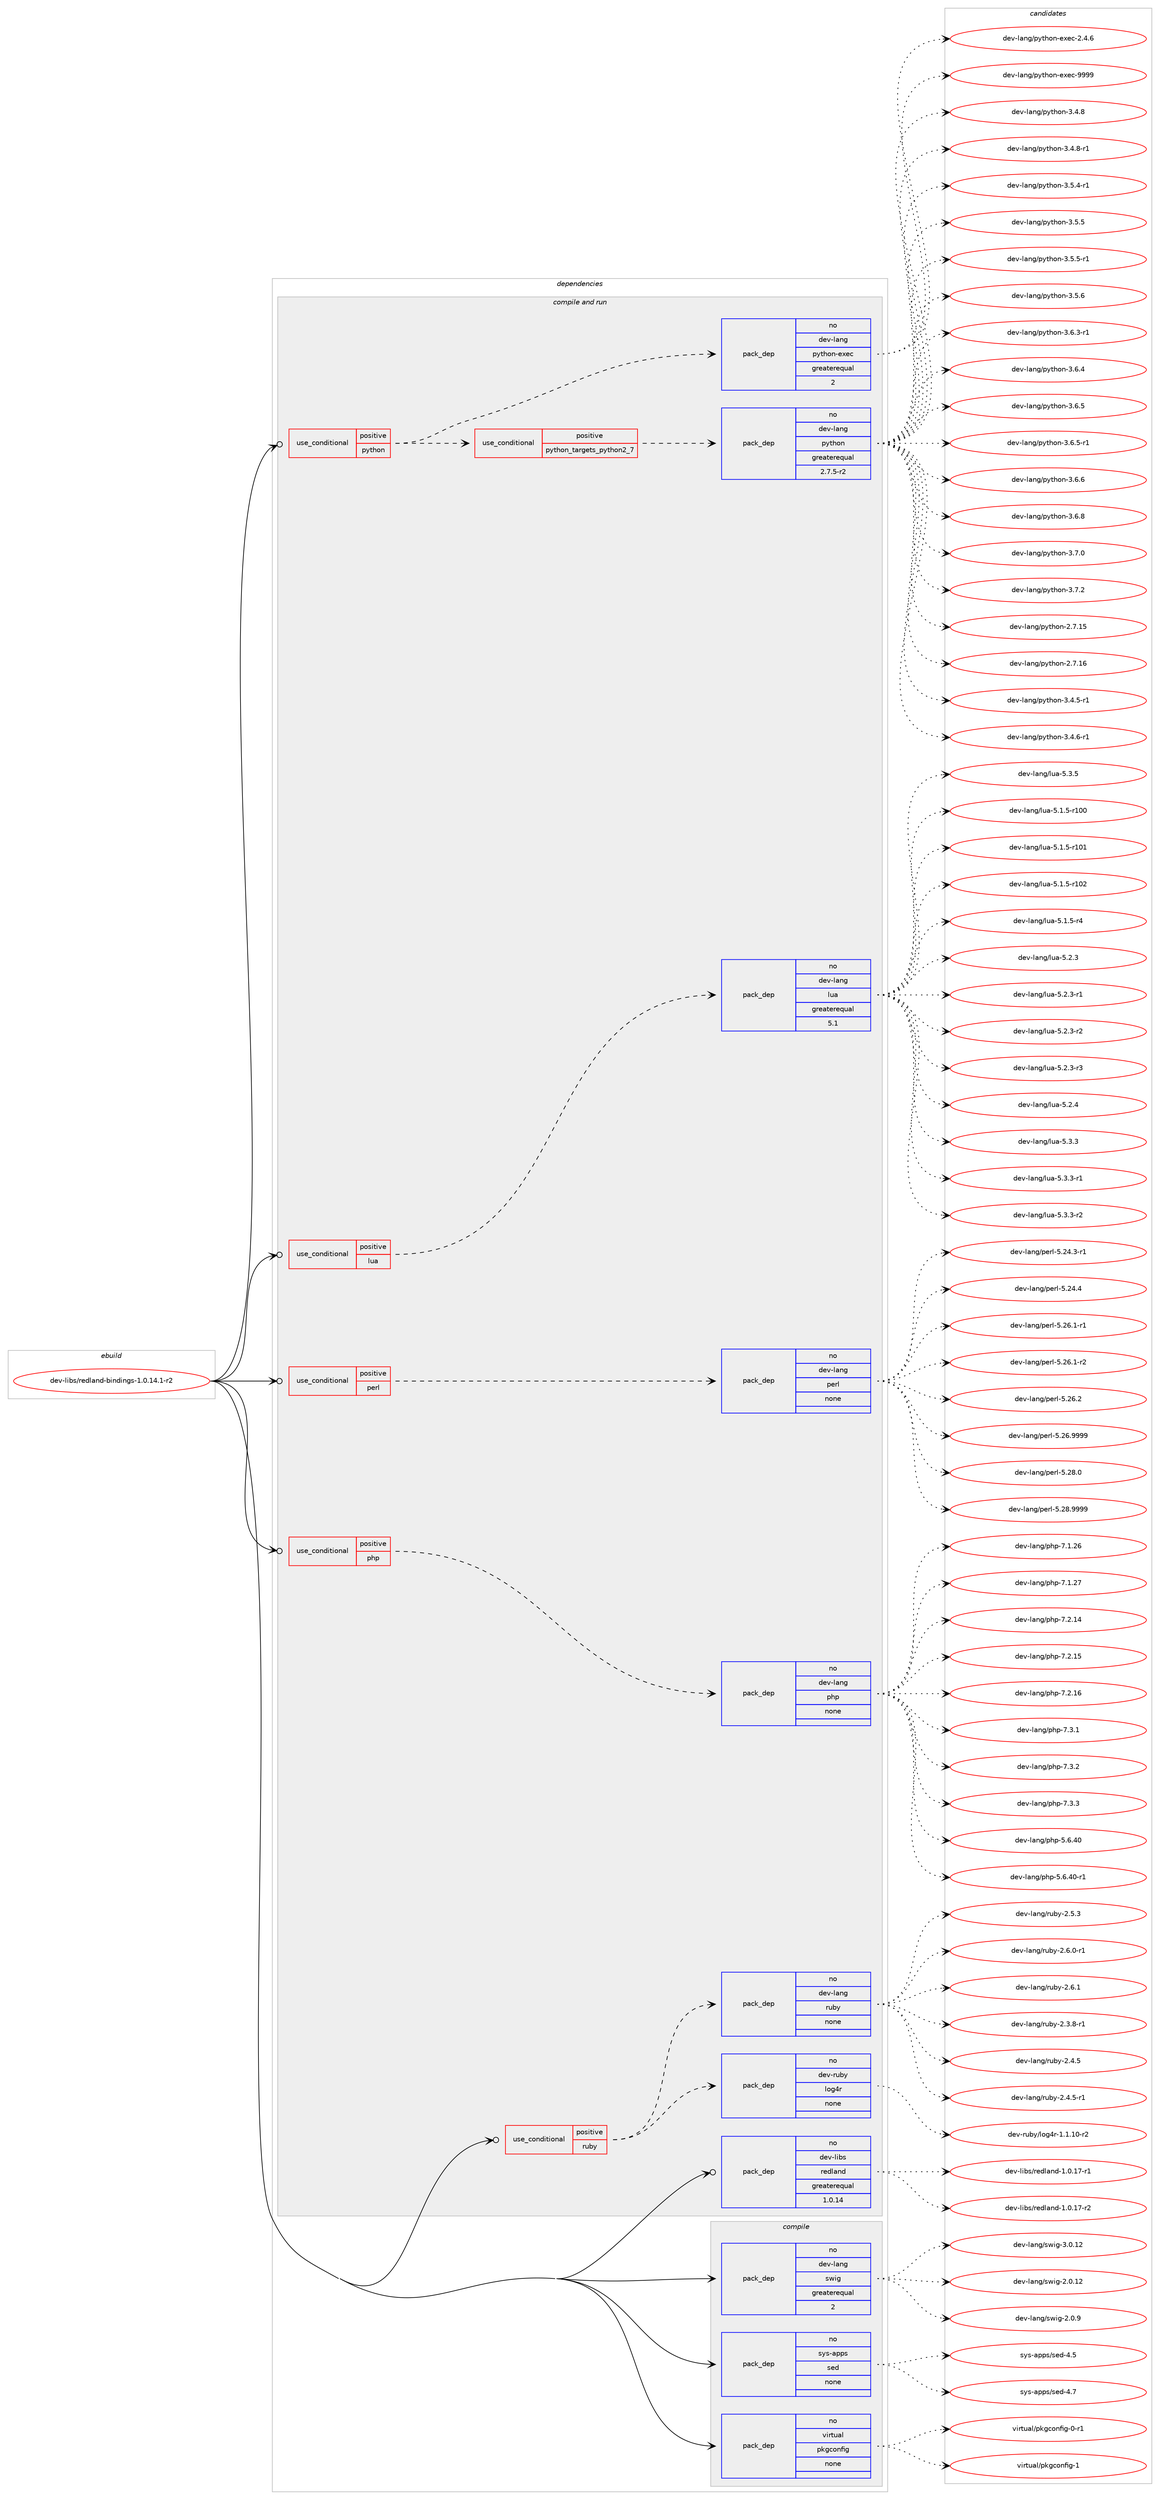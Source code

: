 digraph prolog {

# *************
# Graph options
# *************

newrank=true;
concentrate=true;
compound=true;
graph [rankdir=LR,fontname=Helvetica,fontsize=10,ranksep=1.5];#, ranksep=2.5, nodesep=0.2];
edge  [arrowhead=vee];
node  [fontname=Helvetica,fontsize=10];

# **********
# The ebuild
# **********

subgraph cluster_leftcol {
color=gray;
rank=same;
label=<<i>ebuild</i>>;
id [label="dev-libs/redland-bindings-1.0.14.1-r2", color=red, width=4, href="../dev-libs/redland-bindings-1.0.14.1-r2.svg"];
}

# ****************
# The dependencies
# ****************

subgraph cluster_midcol {
color=gray;
label=<<i>dependencies</i>>;
subgraph cluster_compile {
fillcolor="#eeeeee";
style=filled;
label=<<i>compile</i>>;
subgraph pack981927 {
dependency1371798 [label=<<TABLE BORDER="0" CELLBORDER="1" CELLSPACING="0" CELLPADDING="4" WIDTH="220"><TR><TD ROWSPAN="6" CELLPADDING="30">pack_dep</TD></TR><TR><TD WIDTH="110">no</TD></TR><TR><TD>dev-lang</TD></TR><TR><TD>swig</TD></TR><TR><TD>greaterequal</TD></TR><TR><TD>2</TD></TR></TABLE>>, shape=none, color=blue];
}
id:e -> dependency1371798:w [weight=20,style="solid",arrowhead="vee"];
subgraph pack981928 {
dependency1371799 [label=<<TABLE BORDER="0" CELLBORDER="1" CELLSPACING="0" CELLPADDING="4" WIDTH="220"><TR><TD ROWSPAN="6" CELLPADDING="30">pack_dep</TD></TR><TR><TD WIDTH="110">no</TD></TR><TR><TD>sys-apps</TD></TR><TR><TD>sed</TD></TR><TR><TD>none</TD></TR><TR><TD></TD></TR></TABLE>>, shape=none, color=blue];
}
id:e -> dependency1371799:w [weight=20,style="solid",arrowhead="vee"];
subgraph pack981929 {
dependency1371800 [label=<<TABLE BORDER="0" CELLBORDER="1" CELLSPACING="0" CELLPADDING="4" WIDTH="220"><TR><TD ROWSPAN="6" CELLPADDING="30">pack_dep</TD></TR><TR><TD WIDTH="110">no</TD></TR><TR><TD>virtual</TD></TR><TR><TD>pkgconfig</TD></TR><TR><TD>none</TD></TR><TR><TD></TD></TR></TABLE>>, shape=none, color=blue];
}
id:e -> dependency1371800:w [weight=20,style="solid",arrowhead="vee"];
}
subgraph cluster_compileandrun {
fillcolor="#eeeeee";
style=filled;
label=<<i>compile and run</i>>;
subgraph cond366904 {
dependency1371801 [label=<<TABLE BORDER="0" CELLBORDER="1" CELLSPACING="0" CELLPADDING="4"><TR><TD ROWSPAN="3" CELLPADDING="10">use_conditional</TD></TR><TR><TD>positive</TD></TR><TR><TD>lua</TD></TR></TABLE>>, shape=none, color=red];
subgraph pack981930 {
dependency1371802 [label=<<TABLE BORDER="0" CELLBORDER="1" CELLSPACING="0" CELLPADDING="4" WIDTH="220"><TR><TD ROWSPAN="6" CELLPADDING="30">pack_dep</TD></TR><TR><TD WIDTH="110">no</TD></TR><TR><TD>dev-lang</TD></TR><TR><TD>lua</TD></TR><TR><TD>greaterequal</TD></TR><TR><TD>5.1</TD></TR></TABLE>>, shape=none, color=blue];
}
dependency1371801:e -> dependency1371802:w [weight=20,style="dashed",arrowhead="vee"];
}
id:e -> dependency1371801:w [weight=20,style="solid",arrowhead="odotvee"];
subgraph cond366905 {
dependency1371803 [label=<<TABLE BORDER="0" CELLBORDER="1" CELLSPACING="0" CELLPADDING="4"><TR><TD ROWSPAN="3" CELLPADDING="10">use_conditional</TD></TR><TR><TD>positive</TD></TR><TR><TD>perl</TD></TR></TABLE>>, shape=none, color=red];
subgraph pack981931 {
dependency1371804 [label=<<TABLE BORDER="0" CELLBORDER="1" CELLSPACING="0" CELLPADDING="4" WIDTH="220"><TR><TD ROWSPAN="6" CELLPADDING="30">pack_dep</TD></TR><TR><TD WIDTH="110">no</TD></TR><TR><TD>dev-lang</TD></TR><TR><TD>perl</TD></TR><TR><TD>none</TD></TR><TR><TD></TD></TR></TABLE>>, shape=none, color=blue];
}
dependency1371803:e -> dependency1371804:w [weight=20,style="dashed",arrowhead="vee"];
}
id:e -> dependency1371803:w [weight=20,style="solid",arrowhead="odotvee"];
subgraph cond366906 {
dependency1371805 [label=<<TABLE BORDER="0" CELLBORDER="1" CELLSPACING="0" CELLPADDING="4"><TR><TD ROWSPAN="3" CELLPADDING="10">use_conditional</TD></TR><TR><TD>positive</TD></TR><TR><TD>php</TD></TR></TABLE>>, shape=none, color=red];
subgraph pack981932 {
dependency1371806 [label=<<TABLE BORDER="0" CELLBORDER="1" CELLSPACING="0" CELLPADDING="4" WIDTH="220"><TR><TD ROWSPAN="6" CELLPADDING="30">pack_dep</TD></TR><TR><TD WIDTH="110">no</TD></TR><TR><TD>dev-lang</TD></TR><TR><TD>php</TD></TR><TR><TD>none</TD></TR><TR><TD></TD></TR></TABLE>>, shape=none, color=blue];
}
dependency1371805:e -> dependency1371806:w [weight=20,style="dashed",arrowhead="vee"];
}
id:e -> dependency1371805:w [weight=20,style="solid",arrowhead="odotvee"];
subgraph cond366907 {
dependency1371807 [label=<<TABLE BORDER="0" CELLBORDER="1" CELLSPACING="0" CELLPADDING="4"><TR><TD ROWSPAN="3" CELLPADDING="10">use_conditional</TD></TR><TR><TD>positive</TD></TR><TR><TD>python</TD></TR></TABLE>>, shape=none, color=red];
subgraph cond366908 {
dependency1371808 [label=<<TABLE BORDER="0" CELLBORDER="1" CELLSPACING="0" CELLPADDING="4"><TR><TD ROWSPAN="3" CELLPADDING="10">use_conditional</TD></TR><TR><TD>positive</TD></TR><TR><TD>python_targets_python2_7</TD></TR></TABLE>>, shape=none, color=red];
subgraph pack981933 {
dependency1371809 [label=<<TABLE BORDER="0" CELLBORDER="1" CELLSPACING="0" CELLPADDING="4" WIDTH="220"><TR><TD ROWSPAN="6" CELLPADDING="30">pack_dep</TD></TR><TR><TD WIDTH="110">no</TD></TR><TR><TD>dev-lang</TD></TR><TR><TD>python</TD></TR><TR><TD>greaterequal</TD></TR><TR><TD>2.7.5-r2</TD></TR></TABLE>>, shape=none, color=blue];
}
dependency1371808:e -> dependency1371809:w [weight=20,style="dashed",arrowhead="vee"];
}
dependency1371807:e -> dependency1371808:w [weight=20,style="dashed",arrowhead="vee"];
subgraph pack981934 {
dependency1371810 [label=<<TABLE BORDER="0" CELLBORDER="1" CELLSPACING="0" CELLPADDING="4" WIDTH="220"><TR><TD ROWSPAN="6" CELLPADDING="30">pack_dep</TD></TR><TR><TD WIDTH="110">no</TD></TR><TR><TD>dev-lang</TD></TR><TR><TD>python-exec</TD></TR><TR><TD>greaterequal</TD></TR><TR><TD>2</TD></TR></TABLE>>, shape=none, color=blue];
}
dependency1371807:e -> dependency1371810:w [weight=20,style="dashed",arrowhead="vee"];
}
id:e -> dependency1371807:w [weight=20,style="solid",arrowhead="odotvee"];
subgraph cond366909 {
dependency1371811 [label=<<TABLE BORDER="0" CELLBORDER="1" CELLSPACING="0" CELLPADDING="4"><TR><TD ROWSPAN="3" CELLPADDING="10">use_conditional</TD></TR><TR><TD>positive</TD></TR><TR><TD>ruby</TD></TR></TABLE>>, shape=none, color=red];
subgraph pack981935 {
dependency1371812 [label=<<TABLE BORDER="0" CELLBORDER="1" CELLSPACING="0" CELLPADDING="4" WIDTH="220"><TR><TD ROWSPAN="6" CELLPADDING="30">pack_dep</TD></TR><TR><TD WIDTH="110">no</TD></TR><TR><TD>dev-lang</TD></TR><TR><TD>ruby</TD></TR><TR><TD>none</TD></TR><TR><TD></TD></TR></TABLE>>, shape=none, color=blue];
}
dependency1371811:e -> dependency1371812:w [weight=20,style="dashed",arrowhead="vee"];
subgraph pack981936 {
dependency1371813 [label=<<TABLE BORDER="0" CELLBORDER="1" CELLSPACING="0" CELLPADDING="4" WIDTH="220"><TR><TD ROWSPAN="6" CELLPADDING="30">pack_dep</TD></TR><TR><TD WIDTH="110">no</TD></TR><TR><TD>dev-ruby</TD></TR><TR><TD>log4r</TD></TR><TR><TD>none</TD></TR><TR><TD></TD></TR></TABLE>>, shape=none, color=blue];
}
dependency1371811:e -> dependency1371813:w [weight=20,style="dashed",arrowhead="vee"];
}
id:e -> dependency1371811:w [weight=20,style="solid",arrowhead="odotvee"];
subgraph pack981937 {
dependency1371814 [label=<<TABLE BORDER="0" CELLBORDER="1" CELLSPACING="0" CELLPADDING="4" WIDTH="220"><TR><TD ROWSPAN="6" CELLPADDING="30">pack_dep</TD></TR><TR><TD WIDTH="110">no</TD></TR><TR><TD>dev-libs</TD></TR><TR><TD>redland</TD></TR><TR><TD>greaterequal</TD></TR><TR><TD>1.0.14</TD></TR></TABLE>>, shape=none, color=blue];
}
id:e -> dependency1371814:w [weight=20,style="solid",arrowhead="odotvee"];
}
subgraph cluster_run {
fillcolor="#eeeeee";
style=filled;
label=<<i>run</i>>;
}
}

# **************
# The candidates
# **************

subgraph cluster_choices {
rank=same;
color=gray;
label=<<i>candidates</i>>;

subgraph choice981927 {
color=black;
nodesep=1;
choice10010111845108971101034711511910510345504648464950 [label="dev-lang/swig-2.0.12", color=red, width=4,href="../dev-lang/swig-2.0.12.svg"];
choice100101118451089711010347115119105103455046484657 [label="dev-lang/swig-2.0.9", color=red, width=4,href="../dev-lang/swig-2.0.9.svg"];
choice10010111845108971101034711511910510345514648464950 [label="dev-lang/swig-3.0.12", color=red, width=4,href="../dev-lang/swig-3.0.12.svg"];
dependency1371798:e -> choice10010111845108971101034711511910510345504648464950:w [style=dotted,weight="100"];
dependency1371798:e -> choice100101118451089711010347115119105103455046484657:w [style=dotted,weight="100"];
dependency1371798:e -> choice10010111845108971101034711511910510345514648464950:w [style=dotted,weight="100"];
}
subgraph choice981928 {
color=black;
nodesep=1;
choice11512111545971121121154711510110045524653 [label="sys-apps/sed-4.5", color=red, width=4,href="../sys-apps/sed-4.5.svg"];
choice11512111545971121121154711510110045524655 [label="sys-apps/sed-4.7", color=red, width=4,href="../sys-apps/sed-4.7.svg"];
dependency1371799:e -> choice11512111545971121121154711510110045524653:w [style=dotted,weight="100"];
dependency1371799:e -> choice11512111545971121121154711510110045524655:w [style=dotted,weight="100"];
}
subgraph choice981929 {
color=black;
nodesep=1;
choice11810511411611797108471121071039911111010210510345484511449 [label="virtual/pkgconfig-0-r1", color=red, width=4,href="../virtual/pkgconfig-0-r1.svg"];
choice1181051141161179710847112107103991111101021051034549 [label="virtual/pkgconfig-1", color=red, width=4,href="../virtual/pkgconfig-1.svg"];
dependency1371800:e -> choice11810511411611797108471121071039911111010210510345484511449:w [style=dotted,weight="100"];
dependency1371800:e -> choice1181051141161179710847112107103991111101021051034549:w [style=dotted,weight="100"];
}
subgraph choice981930 {
color=black;
nodesep=1;
choice1001011184510897110103471081179745534649465345114494848 [label="dev-lang/lua-5.1.5-r100", color=red, width=4,href="../dev-lang/lua-5.1.5-r100.svg"];
choice1001011184510897110103471081179745534649465345114494849 [label="dev-lang/lua-5.1.5-r101", color=red, width=4,href="../dev-lang/lua-5.1.5-r101.svg"];
choice1001011184510897110103471081179745534649465345114494850 [label="dev-lang/lua-5.1.5-r102", color=red, width=4,href="../dev-lang/lua-5.1.5-r102.svg"];
choice100101118451089711010347108117974553464946534511452 [label="dev-lang/lua-5.1.5-r4", color=red, width=4,href="../dev-lang/lua-5.1.5-r4.svg"];
choice10010111845108971101034710811797455346504651 [label="dev-lang/lua-5.2.3", color=red, width=4,href="../dev-lang/lua-5.2.3.svg"];
choice100101118451089711010347108117974553465046514511449 [label="dev-lang/lua-5.2.3-r1", color=red, width=4,href="../dev-lang/lua-5.2.3-r1.svg"];
choice100101118451089711010347108117974553465046514511450 [label="dev-lang/lua-5.2.3-r2", color=red, width=4,href="../dev-lang/lua-5.2.3-r2.svg"];
choice100101118451089711010347108117974553465046514511451 [label="dev-lang/lua-5.2.3-r3", color=red, width=4,href="../dev-lang/lua-5.2.3-r3.svg"];
choice10010111845108971101034710811797455346504652 [label="dev-lang/lua-5.2.4", color=red, width=4,href="../dev-lang/lua-5.2.4.svg"];
choice10010111845108971101034710811797455346514651 [label="dev-lang/lua-5.3.3", color=red, width=4,href="../dev-lang/lua-5.3.3.svg"];
choice100101118451089711010347108117974553465146514511449 [label="dev-lang/lua-5.3.3-r1", color=red, width=4,href="../dev-lang/lua-5.3.3-r1.svg"];
choice100101118451089711010347108117974553465146514511450 [label="dev-lang/lua-5.3.3-r2", color=red, width=4,href="../dev-lang/lua-5.3.3-r2.svg"];
choice10010111845108971101034710811797455346514653 [label="dev-lang/lua-5.3.5", color=red, width=4,href="../dev-lang/lua-5.3.5.svg"];
dependency1371802:e -> choice1001011184510897110103471081179745534649465345114494848:w [style=dotted,weight="100"];
dependency1371802:e -> choice1001011184510897110103471081179745534649465345114494849:w [style=dotted,weight="100"];
dependency1371802:e -> choice1001011184510897110103471081179745534649465345114494850:w [style=dotted,weight="100"];
dependency1371802:e -> choice100101118451089711010347108117974553464946534511452:w [style=dotted,weight="100"];
dependency1371802:e -> choice10010111845108971101034710811797455346504651:w [style=dotted,weight="100"];
dependency1371802:e -> choice100101118451089711010347108117974553465046514511449:w [style=dotted,weight="100"];
dependency1371802:e -> choice100101118451089711010347108117974553465046514511450:w [style=dotted,weight="100"];
dependency1371802:e -> choice100101118451089711010347108117974553465046514511451:w [style=dotted,weight="100"];
dependency1371802:e -> choice10010111845108971101034710811797455346504652:w [style=dotted,weight="100"];
dependency1371802:e -> choice10010111845108971101034710811797455346514651:w [style=dotted,weight="100"];
dependency1371802:e -> choice100101118451089711010347108117974553465146514511449:w [style=dotted,weight="100"];
dependency1371802:e -> choice100101118451089711010347108117974553465146514511450:w [style=dotted,weight="100"];
dependency1371802:e -> choice10010111845108971101034710811797455346514653:w [style=dotted,weight="100"];
}
subgraph choice981931 {
color=black;
nodesep=1;
choice100101118451089711010347112101114108455346505246514511449 [label="dev-lang/perl-5.24.3-r1", color=red, width=4,href="../dev-lang/perl-5.24.3-r1.svg"];
choice10010111845108971101034711210111410845534650524652 [label="dev-lang/perl-5.24.4", color=red, width=4,href="../dev-lang/perl-5.24.4.svg"];
choice100101118451089711010347112101114108455346505446494511449 [label="dev-lang/perl-5.26.1-r1", color=red, width=4,href="../dev-lang/perl-5.26.1-r1.svg"];
choice100101118451089711010347112101114108455346505446494511450 [label="dev-lang/perl-5.26.1-r2", color=red, width=4,href="../dev-lang/perl-5.26.1-r2.svg"];
choice10010111845108971101034711210111410845534650544650 [label="dev-lang/perl-5.26.2", color=red, width=4,href="../dev-lang/perl-5.26.2.svg"];
choice10010111845108971101034711210111410845534650544657575757 [label="dev-lang/perl-5.26.9999", color=red, width=4,href="../dev-lang/perl-5.26.9999.svg"];
choice10010111845108971101034711210111410845534650564648 [label="dev-lang/perl-5.28.0", color=red, width=4,href="../dev-lang/perl-5.28.0.svg"];
choice10010111845108971101034711210111410845534650564657575757 [label="dev-lang/perl-5.28.9999", color=red, width=4,href="../dev-lang/perl-5.28.9999.svg"];
dependency1371804:e -> choice100101118451089711010347112101114108455346505246514511449:w [style=dotted,weight="100"];
dependency1371804:e -> choice10010111845108971101034711210111410845534650524652:w [style=dotted,weight="100"];
dependency1371804:e -> choice100101118451089711010347112101114108455346505446494511449:w [style=dotted,weight="100"];
dependency1371804:e -> choice100101118451089711010347112101114108455346505446494511450:w [style=dotted,weight="100"];
dependency1371804:e -> choice10010111845108971101034711210111410845534650544650:w [style=dotted,weight="100"];
dependency1371804:e -> choice10010111845108971101034711210111410845534650544657575757:w [style=dotted,weight="100"];
dependency1371804:e -> choice10010111845108971101034711210111410845534650564648:w [style=dotted,weight="100"];
dependency1371804:e -> choice10010111845108971101034711210111410845534650564657575757:w [style=dotted,weight="100"];
}
subgraph choice981932 {
color=black;
nodesep=1;
choice10010111845108971101034711210411245534654465248 [label="dev-lang/php-5.6.40", color=red, width=4,href="../dev-lang/php-5.6.40.svg"];
choice100101118451089711010347112104112455346544652484511449 [label="dev-lang/php-5.6.40-r1", color=red, width=4,href="../dev-lang/php-5.6.40-r1.svg"];
choice10010111845108971101034711210411245554649465054 [label="dev-lang/php-7.1.26", color=red, width=4,href="../dev-lang/php-7.1.26.svg"];
choice10010111845108971101034711210411245554649465055 [label="dev-lang/php-7.1.27", color=red, width=4,href="../dev-lang/php-7.1.27.svg"];
choice10010111845108971101034711210411245554650464952 [label="dev-lang/php-7.2.14", color=red, width=4,href="../dev-lang/php-7.2.14.svg"];
choice10010111845108971101034711210411245554650464953 [label="dev-lang/php-7.2.15", color=red, width=4,href="../dev-lang/php-7.2.15.svg"];
choice10010111845108971101034711210411245554650464954 [label="dev-lang/php-7.2.16", color=red, width=4,href="../dev-lang/php-7.2.16.svg"];
choice100101118451089711010347112104112455546514649 [label="dev-lang/php-7.3.1", color=red, width=4,href="../dev-lang/php-7.3.1.svg"];
choice100101118451089711010347112104112455546514650 [label="dev-lang/php-7.3.2", color=red, width=4,href="../dev-lang/php-7.3.2.svg"];
choice100101118451089711010347112104112455546514651 [label="dev-lang/php-7.3.3", color=red, width=4,href="../dev-lang/php-7.3.3.svg"];
dependency1371806:e -> choice10010111845108971101034711210411245534654465248:w [style=dotted,weight="100"];
dependency1371806:e -> choice100101118451089711010347112104112455346544652484511449:w [style=dotted,weight="100"];
dependency1371806:e -> choice10010111845108971101034711210411245554649465054:w [style=dotted,weight="100"];
dependency1371806:e -> choice10010111845108971101034711210411245554649465055:w [style=dotted,weight="100"];
dependency1371806:e -> choice10010111845108971101034711210411245554650464952:w [style=dotted,weight="100"];
dependency1371806:e -> choice10010111845108971101034711210411245554650464953:w [style=dotted,weight="100"];
dependency1371806:e -> choice10010111845108971101034711210411245554650464954:w [style=dotted,weight="100"];
dependency1371806:e -> choice100101118451089711010347112104112455546514649:w [style=dotted,weight="100"];
dependency1371806:e -> choice100101118451089711010347112104112455546514650:w [style=dotted,weight="100"];
dependency1371806:e -> choice100101118451089711010347112104112455546514651:w [style=dotted,weight="100"];
}
subgraph choice981933 {
color=black;
nodesep=1;
choice10010111845108971101034711212111610411111045504655464953 [label="dev-lang/python-2.7.15", color=red, width=4,href="../dev-lang/python-2.7.15.svg"];
choice10010111845108971101034711212111610411111045504655464954 [label="dev-lang/python-2.7.16", color=red, width=4,href="../dev-lang/python-2.7.16.svg"];
choice1001011184510897110103471121211161041111104551465246534511449 [label="dev-lang/python-3.4.5-r1", color=red, width=4,href="../dev-lang/python-3.4.5-r1.svg"];
choice1001011184510897110103471121211161041111104551465246544511449 [label="dev-lang/python-3.4.6-r1", color=red, width=4,href="../dev-lang/python-3.4.6-r1.svg"];
choice100101118451089711010347112121116104111110455146524656 [label="dev-lang/python-3.4.8", color=red, width=4,href="../dev-lang/python-3.4.8.svg"];
choice1001011184510897110103471121211161041111104551465246564511449 [label="dev-lang/python-3.4.8-r1", color=red, width=4,href="../dev-lang/python-3.4.8-r1.svg"];
choice1001011184510897110103471121211161041111104551465346524511449 [label="dev-lang/python-3.5.4-r1", color=red, width=4,href="../dev-lang/python-3.5.4-r1.svg"];
choice100101118451089711010347112121116104111110455146534653 [label="dev-lang/python-3.5.5", color=red, width=4,href="../dev-lang/python-3.5.5.svg"];
choice1001011184510897110103471121211161041111104551465346534511449 [label="dev-lang/python-3.5.5-r1", color=red, width=4,href="../dev-lang/python-3.5.5-r1.svg"];
choice100101118451089711010347112121116104111110455146534654 [label="dev-lang/python-3.5.6", color=red, width=4,href="../dev-lang/python-3.5.6.svg"];
choice1001011184510897110103471121211161041111104551465446514511449 [label="dev-lang/python-3.6.3-r1", color=red, width=4,href="../dev-lang/python-3.6.3-r1.svg"];
choice100101118451089711010347112121116104111110455146544652 [label="dev-lang/python-3.6.4", color=red, width=4,href="../dev-lang/python-3.6.4.svg"];
choice100101118451089711010347112121116104111110455146544653 [label="dev-lang/python-3.6.5", color=red, width=4,href="../dev-lang/python-3.6.5.svg"];
choice1001011184510897110103471121211161041111104551465446534511449 [label="dev-lang/python-3.6.5-r1", color=red, width=4,href="../dev-lang/python-3.6.5-r1.svg"];
choice100101118451089711010347112121116104111110455146544654 [label="dev-lang/python-3.6.6", color=red, width=4,href="../dev-lang/python-3.6.6.svg"];
choice100101118451089711010347112121116104111110455146544656 [label="dev-lang/python-3.6.8", color=red, width=4,href="../dev-lang/python-3.6.8.svg"];
choice100101118451089711010347112121116104111110455146554648 [label="dev-lang/python-3.7.0", color=red, width=4,href="../dev-lang/python-3.7.0.svg"];
choice100101118451089711010347112121116104111110455146554650 [label="dev-lang/python-3.7.2", color=red, width=4,href="../dev-lang/python-3.7.2.svg"];
dependency1371809:e -> choice10010111845108971101034711212111610411111045504655464953:w [style=dotted,weight="100"];
dependency1371809:e -> choice10010111845108971101034711212111610411111045504655464954:w [style=dotted,weight="100"];
dependency1371809:e -> choice1001011184510897110103471121211161041111104551465246534511449:w [style=dotted,weight="100"];
dependency1371809:e -> choice1001011184510897110103471121211161041111104551465246544511449:w [style=dotted,weight="100"];
dependency1371809:e -> choice100101118451089711010347112121116104111110455146524656:w [style=dotted,weight="100"];
dependency1371809:e -> choice1001011184510897110103471121211161041111104551465246564511449:w [style=dotted,weight="100"];
dependency1371809:e -> choice1001011184510897110103471121211161041111104551465346524511449:w [style=dotted,weight="100"];
dependency1371809:e -> choice100101118451089711010347112121116104111110455146534653:w [style=dotted,weight="100"];
dependency1371809:e -> choice1001011184510897110103471121211161041111104551465346534511449:w [style=dotted,weight="100"];
dependency1371809:e -> choice100101118451089711010347112121116104111110455146534654:w [style=dotted,weight="100"];
dependency1371809:e -> choice1001011184510897110103471121211161041111104551465446514511449:w [style=dotted,weight="100"];
dependency1371809:e -> choice100101118451089711010347112121116104111110455146544652:w [style=dotted,weight="100"];
dependency1371809:e -> choice100101118451089711010347112121116104111110455146544653:w [style=dotted,weight="100"];
dependency1371809:e -> choice1001011184510897110103471121211161041111104551465446534511449:w [style=dotted,weight="100"];
dependency1371809:e -> choice100101118451089711010347112121116104111110455146544654:w [style=dotted,weight="100"];
dependency1371809:e -> choice100101118451089711010347112121116104111110455146544656:w [style=dotted,weight="100"];
dependency1371809:e -> choice100101118451089711010347112121116104111110455146554648:w [style=dotted,weight="100"];
dependency1371809:e -> choice100101118451089711010347112121116104111110455146554650:w [style=dotted,weight="100"];
}
subgraph choice981934 {
color=black;
nodesep=1;
choice1001011184510897110103471121211161041111104510112010199455046524654 [label="dev-lang/python-exec-2.4.6", color=red, width=4,href="../dev-lang/python-exec-2.4.6.svg"];
choice10010111845108971101034711212111610411111045101120101994557575757 [label="dev-lang/python-exec-9999", color=red, width=4,href="../dev-lang/python-exec-9999.svg"];
dependency1371810:e -> choice1001011184510897110103471121211161041111104510112010199455046524654:w [style=dotted,weight="100"];
dependency1371810:e -> choice10010111845108971101034711212111610411111045101120101994557575757:w [style=dotted,weight="100"];
}
subgraph choice981935 {
color=black;
nodesep=1;
choice100101118451089711010347114117981214550465146564511449 [label="dev-lang/ruby-2.3.8-r1", color=red, width=4,href="../dev-lang/ruby-2.3.8-r1.svg"];
choice10010111845108971101034711411798121455046524653 [label="dev-lang/ruby-2.4.5", color=red, width=4,href="../dev-lang/ruby-2.4.5.svg"];
choice100101118451089711010347114117981214550465246534511449 [label="dev-lang/ruby-2.4.5-r1", color=red, width=4,href="../dev-lang/ruby-2.4.5-r1.svg"];
choice10010111845108971101034711411798121455046534651 [label="dev-lang/ruby-2.5.3", color=red, width=4,href="../dev-lang/ruby-2.5.3.svg"];
choice100101118451089711010347114117981214550465446484511449 [label="dev-lang/ruby-2.6.0-r1", color=red, width=4,href="../dev-lang/ruby-2.6.0-r1.svg"];
choice10010111845108971101034711411798121455046544649 [label="dev-lang/ruby-2.6.1", color=red, width=4,href="../dev-lang/ruby-2.6.1.svg"];
dependency1371812:e -> choice100101118451089711010347114117981214550465146564511449:w [style=dotted,weight="100"];
dependency1371812:e -> choice10010111845108971101034711411798121455046524653:w [style=dotted,weight="100"];
dependency1371812:e -> choice100101118451089711010347114117981214550465246534511449:w [style=dotted,weight="100"];
dependency1371812:e -> choice10010111845108971101034711411798121455046534651:w [style=dotted,weight="100"];
dependency1371812:e -> choice100101118451089711010347114117981214550465446484511449:w [style=dotted,weight="100"];
dependency1371812:e -> choice10010111845108971101034711411798121455046544649:w [style=dotted,weight="100"];
}
subgraph choice981936 {
color=black;
nodesep=1;
choice10010111845114117981214710811110352114454946494649484511450 [label="dev-ruby/log4r-1.1.10-r2", color=red, width=4,href="../dev-ruby/log4r-1.1.10-r2.svg"];
dependency1371813:e -> choice10010111845114117981214710811110352114454946494649484511450:w [style=dotted,weight="100"];
}
subgraph choice981937 {
color=black;
nodesep=1;
choice10010111845108105981154711410110010897110100454946484649554511449 [label="dev-libs/redland-1.0.17-r1", color=red, width=4,href="../dev-libs/redland-1.0.17-r1.svg"];
choice10010111845108105981154711410110010897110100454946484649554511450 [label="dev-libs/redland-1.0.17-r2", color=red, width=4,href="../dev-libs/redland-1.0.17-r2.svg"];
dependency1371814:e -> choice10010111845108105981154711410110010897110100454946484649554511449:w [style=dotted,weight="100"];
dependency1371814:e -> choice10010111845108105981154711410110010897110100454946484649554511450:w [style=dotted,weight="100"];
}
}

}
